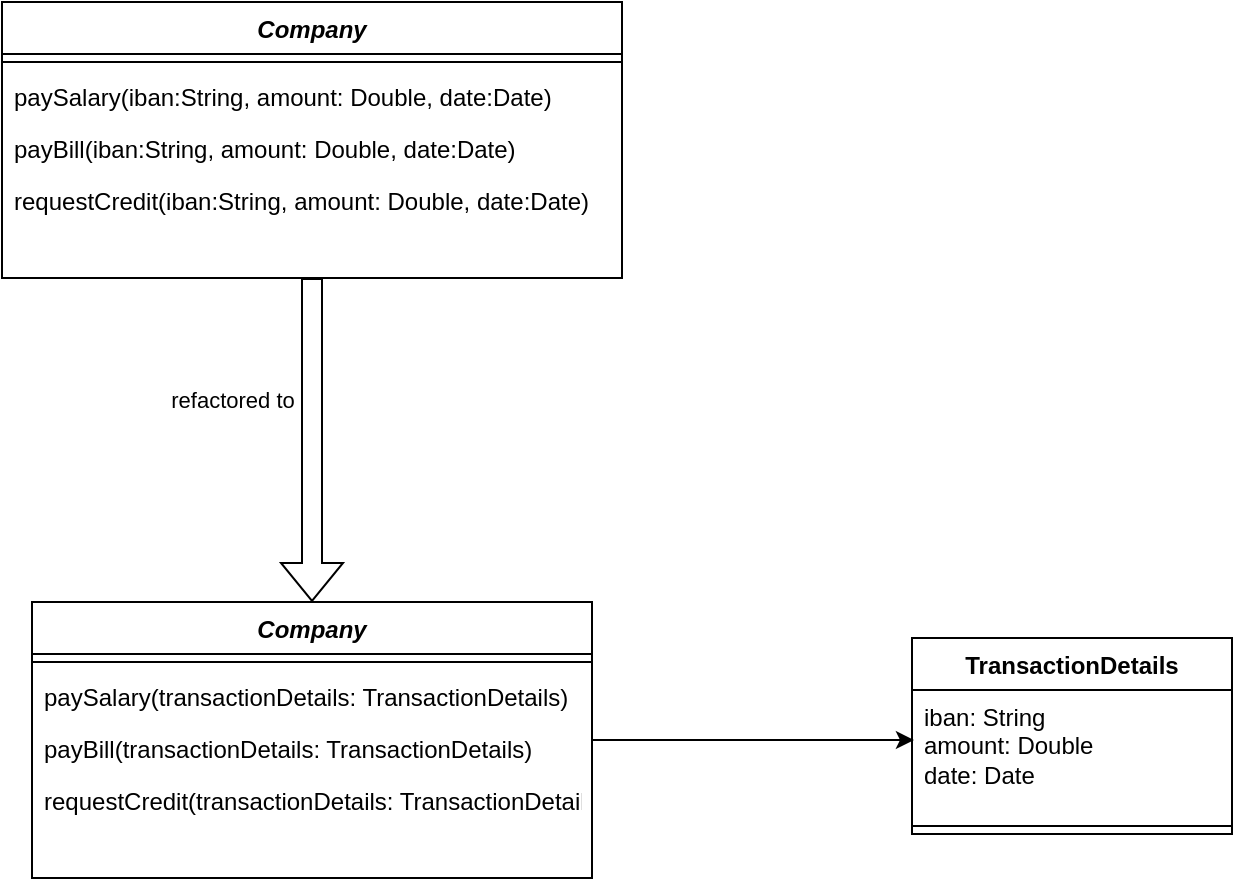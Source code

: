 <mxfile version="24.2.2" type="device">
  <diagram id="C5RBs43oDa-KdzZeNtuy" name="Page-1">
    <mxGraphModel dx="961" dy="640" grid="1" gridSize="10" guides="1" tooltips="1" connect="1" arrows="1" fold="1" page="1" pageScale="1" pageWidth="413" pageHeight="583" math="0" shadow="0">
      <root>
        <mxCell id="WIyWlLk6GJQsqaUBKTNV-0" />
        <mxCell id="WIyWlLk6GJQsqaUBKTNV-1" parent="WIyWlLk6GJQsqaUBKTNV-0" />
        <mxCell id="zkfFHV4jXpPFQw0GAbJ--0" value="Company" style="swimlane;fontStyle=3;align=center;verticalAlign=top;childLayout=stackLayout;horizontal=1;startSize=26;horizontalStack=0;resizeParent=1;resizeLast=0;collapsible=1;marginBottom=0;rounded=0;shadow=0;strokeWidth=1;" parent="WIyWlLk6GJQsqaUBKTNV-1" vertex="1">
          <mxGeometry x="185" y="100" width="310" height="138" as="geometry">
            <mxRectangle x="230" y="140" width="160" height="26" as="alternateBounds" />
          </mxGeometry>
        </mxCell>
        <mxCell id="zkfFHV4jXpPFQw0GAbJ--4" value="" style="line;html=1;strokeWidth=1;align=left;verticalAlign=middle;spacingTop=-1;spacingLeft=3;spacingRight=3;rotatable=0;labelPosition=right;points=[];portConstraint=eastwest;" parent="zkfFHV4jXpPFQw0GAbJ--0" vertex="1">
          <mxGeometry y="26" width="310" height="8" as="geometry" />
        </mxCell>
        <mxCell id="zkfFHV4jXpPFQw0GAbJ--5" value="paySalary(iban:String, amount: Double, date:Date)  " style="text;align=left;verticalAlign=top;spacingLeft=4;spacingRight=4;overflow=hidden;rotatable=0;points=[[0,0.5],[1,0.5]];portConstraint=eastwest;" parent="zkfFHV4jXpPFQw0GAbJ--0" vertex="1">
          <mxGeometry y="34" width="310" height="26" as="geometry" />
        </mxCell>
        <mxCell id="CE6DBhCjv_fUwElJiGvl-2" value="payBill(iban:String, amount: Double, date:Date)  " style="text;align=left;verticalAlign=top;spacingLeft=4;spacingRight=4;overflow=hidden;rotatable=0;points=[[0,0.5],[1,0.5]];portConstraint=eastwest;" parent="zkfFHV4jXpPFQw0GAbJ--0" vertex="1">
          <mxGeometry y="60" width="310" height="26" as="geometry" />
        </mxCell>
        <mxCell id="7VwK7yFi14UvKaLX10Mw-16" value="requestCredit(iban:String, amount: Double, date:Date)  " style="text;align=left;verticalAlign=top;spacingLeft=4;spacingRight=4;overflow=hidden;rotatable=0;points=[[0,0.5],[1,0.5]];portConstraint=eastwest;" parent="zkfFHV4jXpPFQw0GAbJ--0" vertex="1">
          <mxGeometry y="86" width="310" height="26" as="geometry" />
        </mxCell>
        <mxCell id="7VwK7yFi14UvKaLX10Mw-0" value="" style="shape=flexArrow;endArrow=classic;html=1;rounded=0;exitX=0.5;exitY=1;exitDx=0;exitDy=0;entryX=0.5;entryY=0;entryDx=0;entryDy=0;" parent="WIyWlLk6GJQsqaUBKTNV-1" source="zkfFHV4jXpPFQw0GAbJ--0" target="7VwK7yFi14UvKaLX10Mw-1" edge="1">
          <mxGeometry width="50" height="50" relative="1" as="geometry">
            <mxPoint x="330" y="270" as="sourcePoint" />
            <mxPoint x="350" y="350" as="targetPoint" />
          </mxGeometry>
        </mxCell>
        <mxCell id="7VwK7yFi14UvKaLX10Mw-13" value="refactored to" style="edgeLabel;html=1;align=center;verticalAlign=middle;resizable=0;points=[];" parent="7VwK7yFi14UvKaLX10Mw-0" vertex="1" connectable="0">
          <mxGeometry x="-0.25" y="-4" relative="1" as="geometry">
            <mxPoint x="-36" as="offset" />
          </mxGeometry>
        </mxCell>
        <mxCell id="7VwK7yFi14UvKaLX10Mw-1" value="Company" style="swimlane;fontStyle=3;align=center;verticalAlign=top;childLayout=stackLayout;horizontal=1;startSize=26;horizontalStack=0;resizeParent=1;resizeLast=0;collapsible=1;marginBottom=0;rounded=0;shadow=0;strokeWidth=1;" parent="WIyWlLk6GJQsqaUBKTNV-1" vertex="1">
          <mxGeometry x="200" y="400" width="280" height="138" as="geometry">
            <mxRectangle x="230" y="140" width="160" height="26" as="alternateBounds" />
          </mxGeometry>
        </mxCell>
        <mxCell id="7VwK7yFi14UvKaLX10Mw-2" value="" style="line;html=1;strokeWidth=1;align=left;verticalAlign=middle;spacingTop=-1;spacingLeft=3;spacingRight=3;rotatable=0;labelPosition=right;points=[];portConstraint=eastwest;" parent="7VwK7yFi14UvKaLX10Mw-1" vertex="1">
          <mxGeometry y="26" width="280" height="8" as="geometry" />
        </mxCell>
        <mxCell id="7VwK7yFi14UvKaLX10Mw-3" value="paySalary(transactionDetails: TransactionDetails)  " style="text;align=left;verticalAlign=top;spacingLeft=4;spacingRight=4;overflow=hidden;rotatable=0;points=[[0,0.5],[1,0.5]];portConstraint=eastwest;" parent="7VwK7yFi14UvKaLX10Mw-1" vertex="1">
          <mxGeometry y="34" width="280" height="26" as="geometry" />
        </mxCell>
        <mxCell id="7VwK7yFi14UvKaLX10Mw-4" value="payBill(transactionDetails: TransactionDetails)  " style="text;align=left;verticalAlign=top;spacingLeft=4;spacingRight=4;overflow=hidden;rotatable=0;points=[[0,0.5],[1,0.5]];portConstraint=eastwest;" parent="7VwK7yFi14UvKaLX10Mw-1" vertex="1">
          <mxGeometry y="60" width="280" height="26" as="geometry" />
        </mxCell>
        <mxCell id="7VwK7yFi14UvKaLX10Mw-17" value="requestCredit(transactionDetails: TransactionDetails)  " style="text;align=left;verticalAlign=top;spacingLeft=4;spacingRight=4;overflow=hidden;rotatable=0;points=[[0,0.5],[1,0.5]];portConstraint=eastwest;" parent="7VwK7yFi14UvKaLX10Mw-1" vertex="1">
          <mxGeometry y="86" width="280" height="26" as="geometry" />
        </mxCell>
        <mxCell id="7VwK7yFi14UvKaLX10Mw-9" value="TransactionDetails" style="swimlane;fontStyle=1;align=center;verticalAlign=top;childLayout=stackLayout;horizontal=1;startSize=26;horizontalStack=0;resizeParent=1;resizeParentMax=0;resizeLast=0;collapsible=1;marginBottom=0;whiteSpace=wrap;html=1;" parent="WIyWlLk6GJQsqaUBKTNV-1" vertex="1">
          <mxGeometry x="640" y="418" width="160" height="98" as="geometry" />
        </mxCell>
        <mxCell id="7VwK7yFi14UvKaLX10Mw-10" value="iban: String&lt;div&gt;amount: Double&lt;/div&gt;&lt;div&gt;date: Date&lt;/div&gt;&lt;div&gt;&lt;br&gt;&lt;/div&gt;" style="text;strokeColor=none;fillColor=none;align=left;verticalAlign=top;spacingLeft=4;spacingRight=4;overflow=hidden;rotatable=0;points=[[0,0.5],[1,0.5]];portConstraint=eastwest;whiteSpace=wrap;html=1;" parent="7VwK7yFi14UvKaLX10Mw-9" vertex="1">
          <mxGeometry y="26" width="160" height="64" as="geometry" />
        </mxCell>
        <mxCell id="7VwK7yFi14UvKaLX10Mw-11" value="" style="line;strokeWidth=1;fillColor=none;align=left;verticalAlign=middle;spacingTop=-1;spacingLeft=3;spacingRight=3;rotatable=0;labelPosition=right;points=[];portConstraint=eastwest;strokeColor=inherit;" parent="7VwK7yFi14UvKaLX10Mw-9" vertex="1">
          <mxGeometry y="90" width="160" height="8" as="geometry" />
        </mxCell>
        <mxCell id="NkPNJ1srYMBoYDc1Ae62-0" style="edgeStyle=orthogonalEdgeStyle;rounded=0;orthogonalLoop=1;jettySize=auto;html=1;exitX=1;exitY=0.5;exitDx=0;exitDy=0;entryX=0.006;entryY=0.391;entryDx=0;entryDy=0;entryPerimeter=0;" edge="1" parent="WIyWlLk6GJQsqaUBKTNV-1" source="7VwK7yFi14UvKaLX10Mw-1" target="7VwK7yFi14UvKaLX10Mw-10">
          <mxGeometry relative="1" as="geometry" />
        </mxCell>
      </root>
    </mxGraphModel>
  </diagram>
</mxfile>
